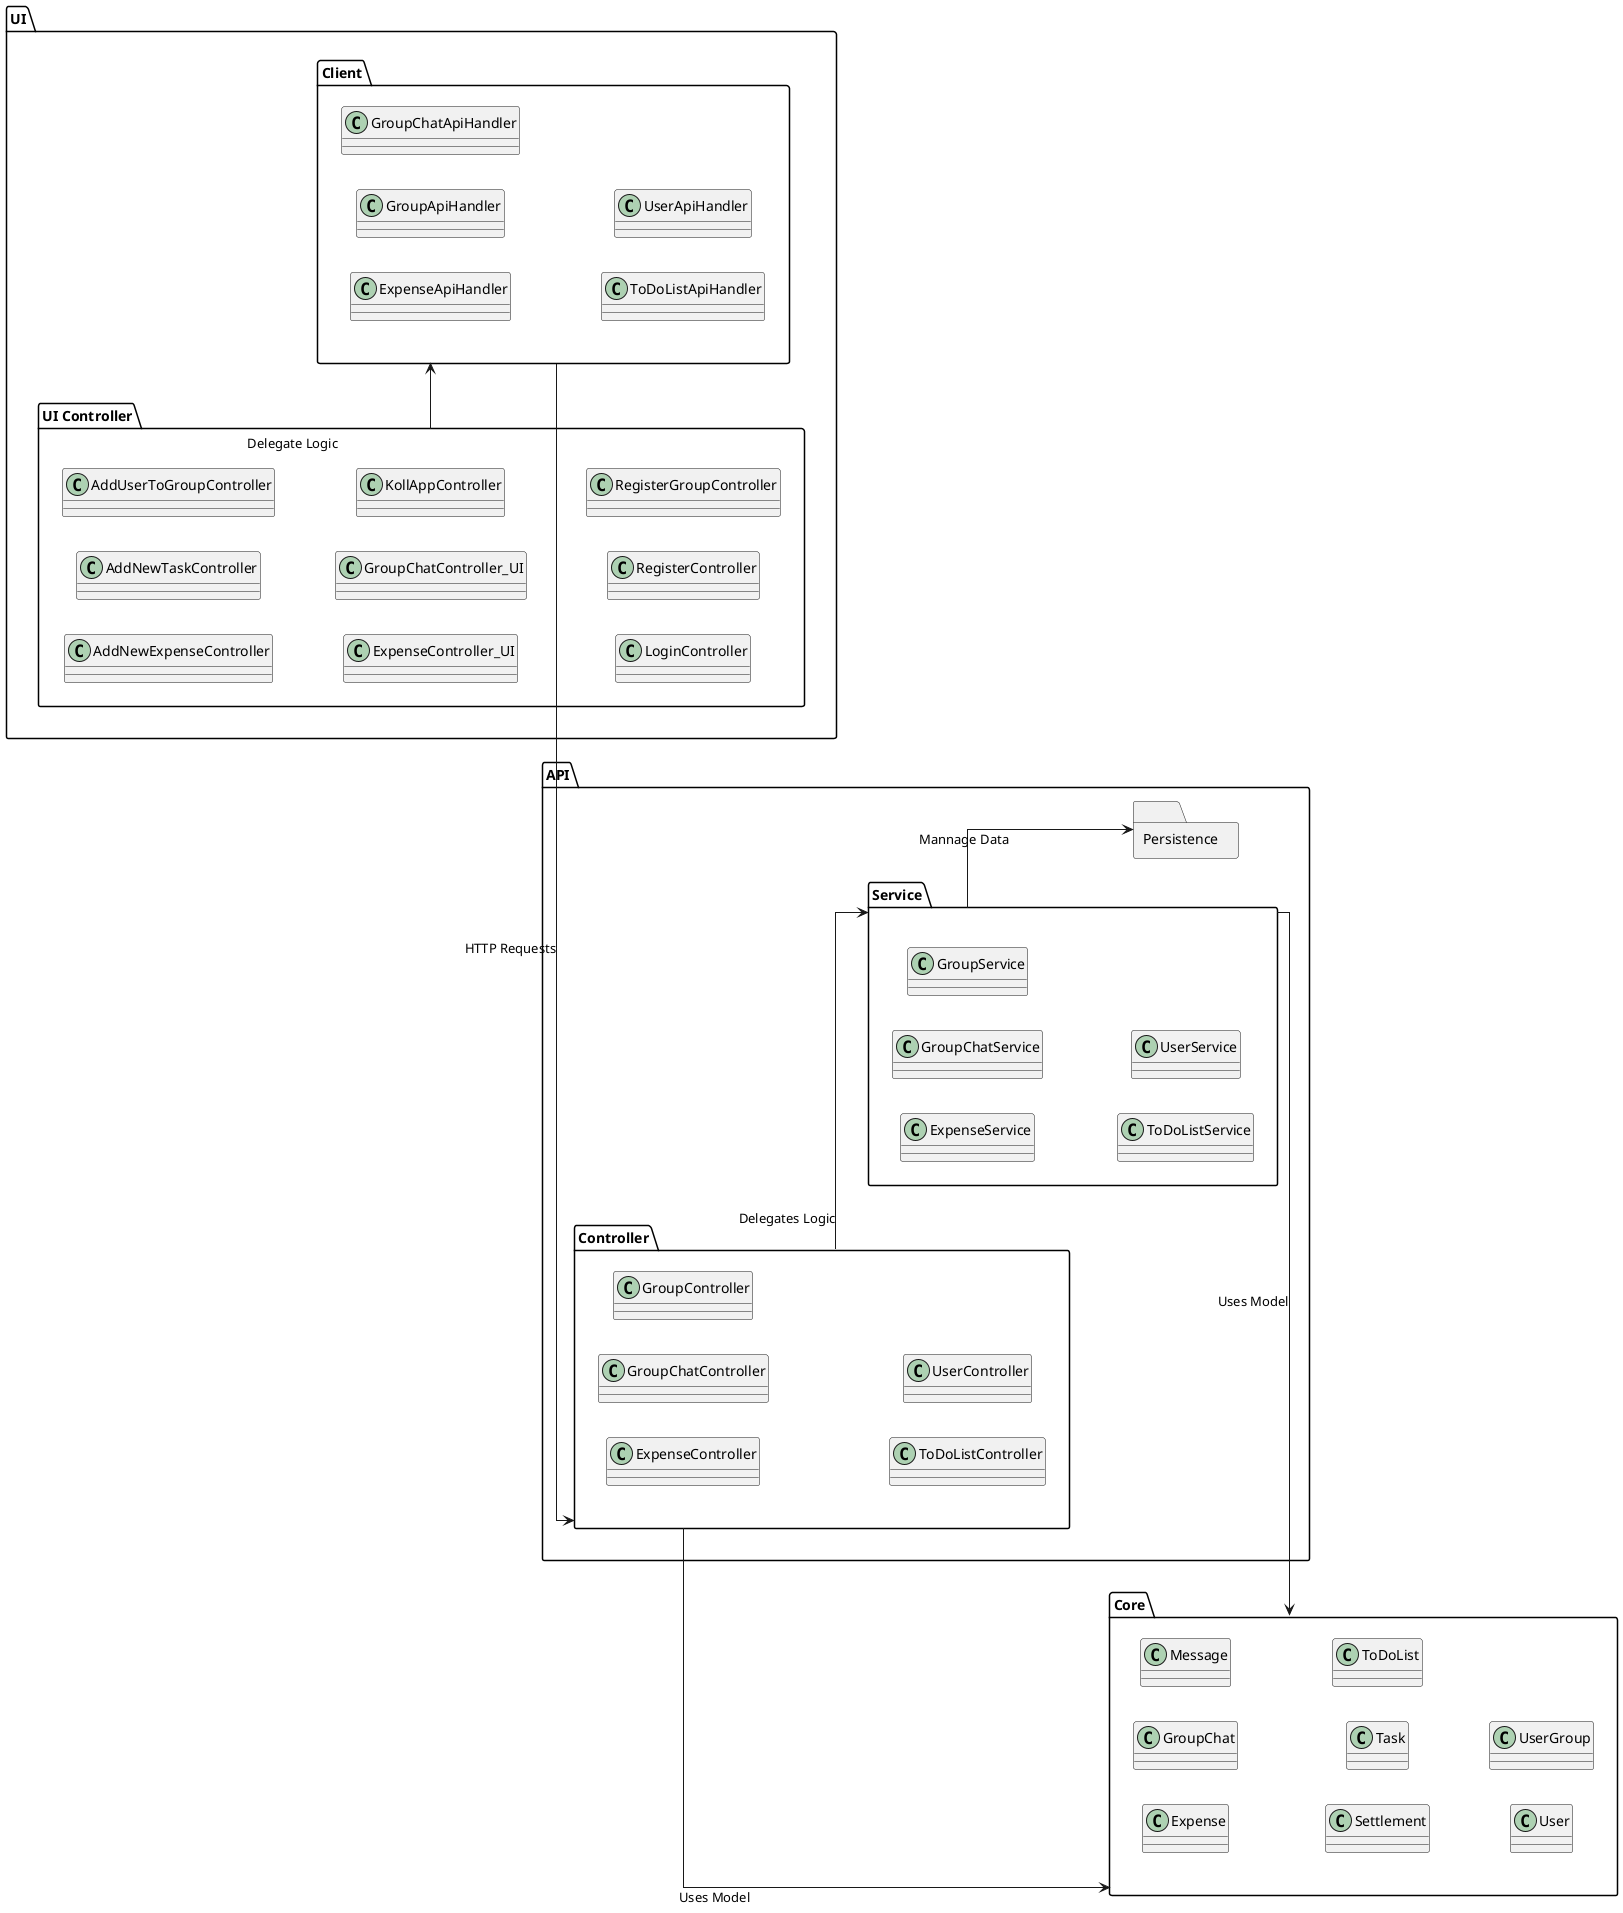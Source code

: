 @startuml package_diagram

skinparam linetype ortho
skinparam packageStyle rectangle
skinparam defaultTextAlignment center

left to right direction

folder "UI" {
    
    folder "UI Controller" {
        class AddNewExpenseController
        class AddNewTaskController
        class AddUserToGroupController
        class ExpenseController_UI
        class GroupChatController_UI
        class KollAppController
        class LoginController
        class RegisterController
        class RegisterGroupController
    }
    folder "Client" {
        class ExpenseApiHandler
        class GroupApiHandler
        class GroupChatApiHandler
        class ToDoListApiHandler
        class UserApiHandler
    }  
}

folder "Core" {
    class Expense
    class GroupChat
    class Message
    class Settlement
    class Task
    class ToDoList
    class User
    class UserGroup
}

folder "API" {
    folder "Controller" {
        class ExpenseController
        class GroupChatController
        class GroupController
        class ToDoListController
        class UserController
    }

    folder "Service" {
        class ExpenseService
        class GroupChatService
        class GroupService
        class ToDoListService
        class UserService
    }

    folder "Persistence" {
    }
}

"Client" -down-> "Controller" : HTTP Requests
"UI Controller" -down-> "Client" : Delegate Logic
"Controller" -down-> "Service" : Delegates Logic
"Service" -down-> "Persistence" : Mannage Data

"Service" -down-> "Core" : Uses Model
"Controller" -down-> "Core" : Uses Model


@enduml